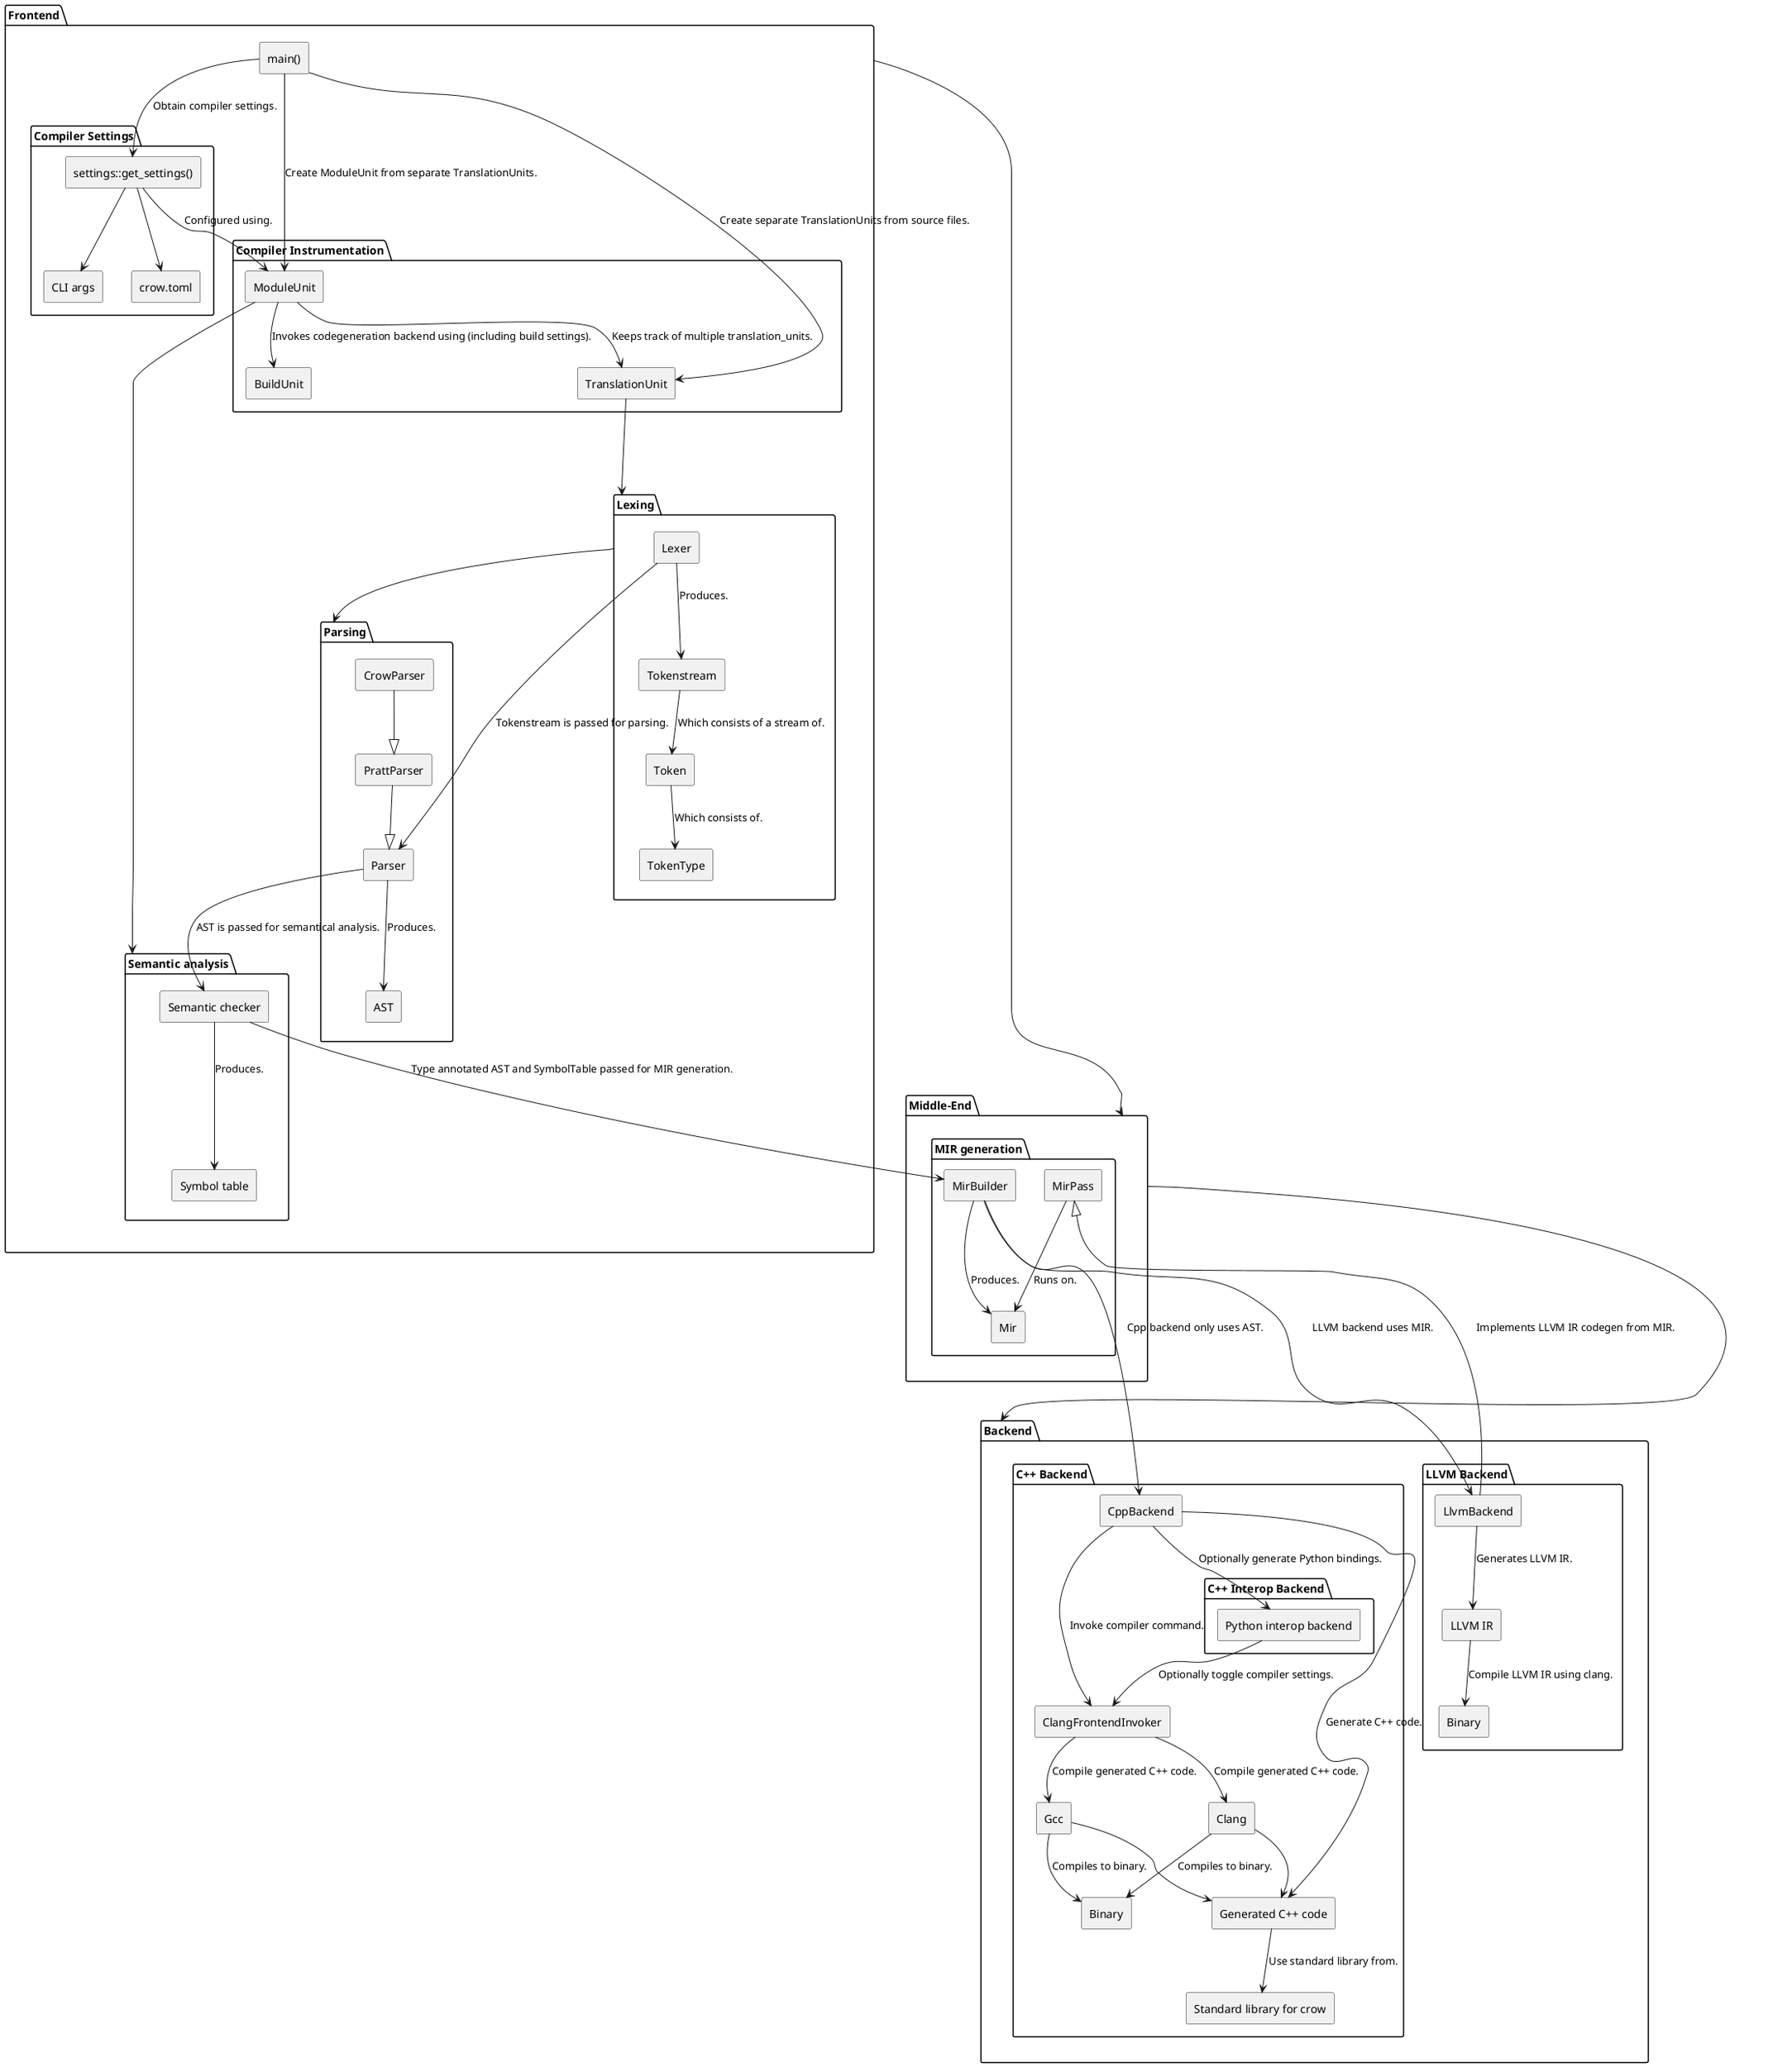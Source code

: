 @startuml
skinparam componentStyle rectangle
'left to right direction


package "Frontend" as frontend {
  package "Compiler Settings" as compiler_settings {
    rectangle "CLI args" as cli_args
    rectangle "crow.toml" as crow_toml

    rectangle "settings::get_settings()" as get_settings

    get_settings --> cli_args
    get_settings --> crow_toml
  }

  package "Compiler Instrumentation" as compiler_instrumentation {
    rectangle "TranslationUnit" as translation_unit
    rectangle "ModuleUnit" as module_unit
    rectangle "BuildUnit" as build_unit

    get_settings --> module_unit : Configured using.
    module_unit --> translation_unit : Keeps track of multiple translation_units.
    module_unit --> build_unit : Invokes codegeneration backend using (including build settings).
  }

  package Lexing as lexing {
    rectangle TokenType as token_type
    rectangle Token as token
    rectangle Tokenstream as tokenstream

    rectangle Lexer as lexer

    token --> token_type : Which consists of.
    tokenstream --> token : Which consists of a stream of.

    lexer --> tokenstream : Produces.
  }

  package Parsing as parsing {
    rectangle AST as ast

    rectangle Parser as parser
    rectangle PrattParser as pratt_parser
    rectangle CrowParser as crow_parser


    lexer --> parser : Tokenstream is passed for parsing.

    parser --> ast : Produces.
    pratt_parser --|> parser
    crow_parser --|> pratt_parser
  }

  package "Semantic analysis" as semantic_analysis {
    rectangle "Semantic checker" as semantic_checker
    rectangle "Symbol table" as symbol_table


    parser --> semantic_checker : AST is passed for semantical analysis.
    semantic_checker --> symbol_table : Produces.
  }

  rectangle "main()" as main

	main --> get_settings : Obtain compiler settings.
	main --> translation_unit : Create separate TranslationUnits from source files.
	main --> module_unit : Create ModuleUnit from separate TranslationUnits.

  translation_unit ---> lexing

  lexing --> parsing

  module_unit ----> semantic_analysis
}

package "Middle-End" as middle_end {
package "MIR generation" as mir_generation {
  rectangle Mir as mir

  rectangle MirBuilder as mir_builder
  rectangle MirPass as mir_pass

  semantic_checker --> mir_builder : Type annotated AST and SymbolTable passed for MIR generation.
  mir_builder --> mir : Produces.
  mir_pass --> mir : Runs on.
}
}

package "Backend" as backend {
  package "LLVM Backend" as pkg_llvm_backend {
    rectangle LlvmBackend as llvm_backend
    rectangle "LLVM IR" as llvm_ir
    rectangle "Binary" as llvm_binary

    llvm_backend ---|> mir_pass : Implements LLVM IR codegen from MIR.
    llvm_backend --> llvm_ir : Generates LLVM IR.
    llvm_ir --> llvm_binary : Compile LLVM IR using clang.
  }

  package "C++ Backend" as pkg_cpp_backend {
		package "C++ Interop Backend" as pkg_cpp_interop_backend {
      rectangle "Python interop backend" as cpp_python_interop_backend
    }

    rectangle CppBackend as cpp_backend
    rectangle ClangFrontendInvoker as clang_frontend_invoker
    rectangle "Generated C++ code" as cpp_code
    rectangle "Standard library for crow" as stdlibcrow
		rectangle Gcc as gcc
		rectangle Clang as clang
		rectangle Binary as cpp_binary

    cpp_backend --> cpp_python_interop_backend : Optionally generate Python bindings.
    cpp_backend --> clang_frontend_invoker : Invoke compiler command.

    cpp_python_interop_backend --> clang_frontend_invoker : Optionally toggle compiler settings.

    cpp_backend --> cpp_code : Generate C++ code.
    cpp_code --> stdlibcrow: Use standard library from.

    clang_frontend_invoker --> gcc : Compile generated C++ code.
    clang_frontend_invoker --> clang : Compile generated C++ code.

    gcc --> cpp_code
    clang --> cpp_code

    gcc --> cpp_binary : Compiles to binary.
    clang --> cpp_binary : Compiles to binary.
  }

  mir_builder ---> llvm_backend : LLVM backend uses MIR.
  mir_builder ---> cpp_backend : Cpp backend only uses AST.
}

frontend ---> middle_end
middle_end ---> backend

/'
 ' note right of [Symbol Table]
 '   Tracks symbols across
 '   scopes, types, and declarations
 ' end note
 '/

@enduml
